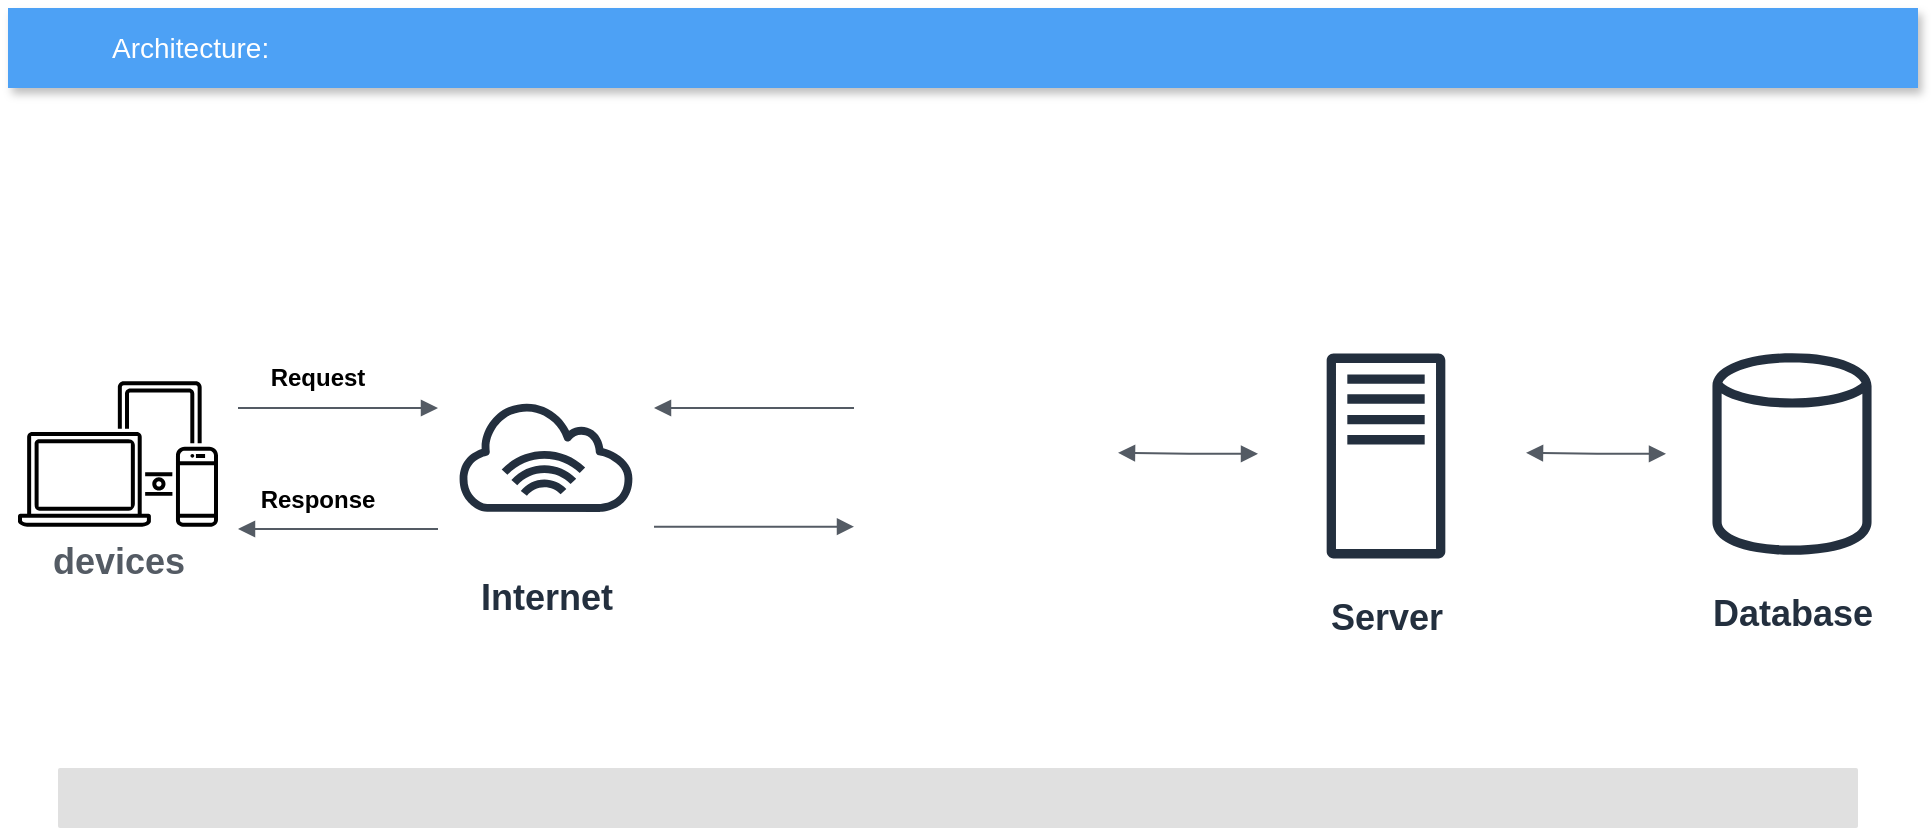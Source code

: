<mxfile version="24.4.9" type="github">
  <diagram id="f106602c-feb2-e66a-4537-3a34d633f6aa" name="Page-1">
    <mxGraphModel dx="555" dy="876" grid="1" gridSize="10" guides="1" tooltips="1" connect="0" arrows="0" fold="1" page="1" pageScale="1" pageWidth="1169" pageHeight="827" background="none" math="0" shadow="0">
      <root>
        <mxCell id="0" />
        <mxCell id="1" parent="0" />
        <mxCell id="2" value="Architecture:" style="fillColor=#4DA1F5;strokeColor=none;shadow=1;gradientColor=none;fontSize=14;align=left;spacingLeft=50;fontColor=#ffffff;html=1;" parent="1" vertex="1">
          <mxGeometry x="85" y="40" width="955" height="40" as="geometry" />
        </mxCell>
        <mxCell id="16" value="" style="rounded=1;absoluteArcSize=1;arcSize=2;html=1;strokeColor=none;gradientColor=none;shadow=0;dashed=0;strokeColor=none;fontSize=12;fontColor=#9E9E9E;align=left;verticalAlign=top;spacing=10;spacingTop=-4;fillColor=#E0E0E0;" parent="1" vertex="1">
          <mxGeometry x="110" y="420" width="900" height="30" as="geometry" />
        </mxCell>
        <mxCell id="06Qx79EfHbBE99kXD6pS-26" value="" style="edgeStyle=orthogonalEdgeStyle;html=1;endArrow=block;elbow=vertical;startArrow=block;startFill=1;endFill=1;strokeColor=#545B64;rounded=0;" edge="1" parent="1">
          <mxGeometry width="100" relative="1" as="geometry">
            <mxPoint x="640" y="262.41" as="sourcePoint" />
            <mxPoint x="710" y="262.91" as="targetPoint" />
          </mxGeometry>
        </mxCell>
        <mxCell id="06Qx79EfHbBE99kXD6pS-27" value="" style="edgeStyle=orthogonalEdgeStyle;html=1;endArrow=block;elbow=vertical;startArrow=none;endFill=1;strokeColor=#545B64;rounded=0;" edge="1" parent="1">
          <mxGeometry width="100" relative="1" as="geometry">
            <mxPoint x="200" y="240" as="sourcePoint" />
            <mxPoint x="300" y="240" as="targetPoint" />
          </mxGeometry>
        </mxCell>
        <mxCell id="06Qx79EfHbBE99kXD6pS-28" value="" style="edgeStyle=orthogonalEdgeStyle;html=1;endArrow=none;elbow=vertical;startArrow=block;startFill=1;strokeColor=#545B64;rounded=0;" edge="1" parent="1">
          <mxGeometry width="100" relative="1" as="geometry">
            <mxPoint x="200" y="300.5" as="sourcePoint" />
            <mxPoint x="300" y="300.5" as="targetPoint" />
          </mxGeometry>
        </mxCell>
        <mxCell id="06Qx79EfHbBE99kXD6pS-30" value="&lt;font style=&quot;font-size: 18px;&quot;&gt;&lt;b&gt;Database&lt;/b&gt;&lt;/font&gt;&lt;div style=&quot;font-size: 18px;&quot;&gt;&lt;br&gt;&lt;/div&gt;" style="sketch=0;outlineConnect=0;fontColor=#232F3E;gradientColor=none;strokeColor=#232F3E;fillColor=#ffffff;dashed=0;verticalLabelPosition=bottom;verticalAlign=top;align=center;html=1;fontSize=12;fontStyle=0;aspect=fixed;shape=mxgraph.aws4.resourceIcon;resIcon=mxgraph.aws4.generic_database;" vertex="1" parent="1">
          <mxGeometry x="914" y="200" width="126" height="126" as="geometry" />
        </mxCell>
        <mxCell id="06Qx79EfHbBE99kXD6pS-32" value="&lt;b style=&quot;font-size: 18px;&quot;&gt;&lt;font style=&quot;font-size: 18px;&quot;&gt;Server&lt;/font&gt;&lt;/b&gt;&lt;div style=&quot;font-size: 18px;&quot;&gt;&lt;br&gt;&lt;/div&gt;" style="sketch=0;outlineConnect=0;fontColor=#232F3E;gradientColor=none;strokeColor=#232F3E;fillColor=#ffffff;dashed=0;verticalLabelPosition=bottom;verticalAlign=top;align=center;html=1;fontSize=12;fontStyle=0;aspect=fixed;shape=mxgraph.aws4.resourceIcon;resIcon=mxgraph.aws4.traditional_server;" vertex="1" parent="1">
          <mxGeometry x="710" y="200" width="128" height="128" as="geometry" />
        </mxCell>
        <mxCell id="06Qx79EfHbBE99kXD6pS-33" value="&lt;font style=&quot;font-size: 18px;&quot;&gt;&lt;b&gt;Internet&lt;/b&gt;&lt;/font&gt;" style="sketch=0;outlineConnect=0;fontColor=#232F3E;gradientColor=none;strokeColor=#232F3E;fillColor=#ffffff;dashed=0;verticalLabelPosition=bottom;verticalAlign=top;align=center;html=1;fontSize=12;fontStyle=0;aspect=fixed;shape=mxgraph.aws4.resourceIcon;resIcon=mxgraph.aws4.internet_alt1;" vertex="1" parent="1">
          <mxGeometry x="300" y="210" width="108" height="108" as="geometry" />
        </mxCell>
        <mxCell id="06Qx79EfHbBE99kXD6pS-34" value="&lt;font style=&quot;font-size: 18px;&quot;&gt;&lt;b&gt;devices&lt;/b&gt;&lt;/font&gt;" style="sketch=0;outlineConnect=0;gradientColor=none;fontColor=#545B64;strokeColor=none;fillColor=#000000;dashed=0;verticalLabelPosition=bottom;verticalAlign=top;align=center;html=1;fontSize=12;fontStyle=0;aspect=fixed;shape=mxgraph.aws4.illustration_devices;pointerEvents=1" vertex="1" parent="1">
          <mxGeometry x="90" y="226.5" width="100" height="73" as="geometry" />
        </mxCell>
        <mxCell id="06Qx79EfHbBE99kXD6pS-38" value="&lt;b&gt;Request&lt;/b&gt;" style="text;html=1;align=center;verticalAlign=middle;whiteSpace=wrap;rounded=0;" vertex="1" parent="1">
          <mxGeometry x="210" y="210" width="60" height="30" as="geometry" />
        </mxCell>
        <mxCell id="06Qx79EfHbBE99kXD6pS-39" value="&lt;b&gt;Response&lt;/b&gt;" style="text;html=1;align=center;verticalAlign=middle;whiteSpace=wrap;rounded=0;" vertex="1" parent="1">
          <mxGeometry x="210" y="270.5" width="60" height="30" as="geometry" />
        </mxCell>
        <mxCell id="06Qx79EfHbBE99kXD6pS-40" value="" style="edgeStyle=orthogonalEdgeStyle;html=1;endArrow=block;elbow=vertical;startArrow=block;startFill=1;endFill=1;strokeColor=#545B64;rounded=0;" edge="1" parent="1">
          <mxGeometry width="100" relative="1" as="geometry">
            <mxPoint x="844" y="262.41" as="sourcePoint" />
            <mxPoint x="914" y="262.91" as="targetPoint" />
          </mxGeometry>
        </mxCell>
        <mxCell id="06Qx79EfHbBE99kXD6pS-41" value="" style="edgeStyle=orthogonalEdgeStyle;html=1;endArrow=none;elbow=vertical;startArrow=block;startFill=1;strokeColor=#545B64;rounded=0;" edge="1" parent="1">
          <mxGeometry width="100" relative="1" as="geometry">
            <mxPoint x="408" y="240" as="sourcePoint" />
            <mxPoint x="508" y="240" as="targetPoint" />
          </mxGeometry>
        </mxCell>
        <mxCell id="06Qx79EfHbBE99kXD6pS-42" value="" style="edgeStyle=orthogonalEdgeStyle;html=1;endArrow=block;elbow=vertical;startArrow=none;endFill=1;strokeColor=#545B64;rounded=0;" edge="1" parent="1">
          <mxGeometry width="100" relative="1" as="geometry">
            <mxPoint x="408" y="299.32" as="sourcePoint" />
            <mxPoint x="508" y="299.32" as="targetPoint" />
          </mxGeometry>
        </mxCell>
      </root>
    </mxGraphModel>
  </diagram>
</mxfile>
